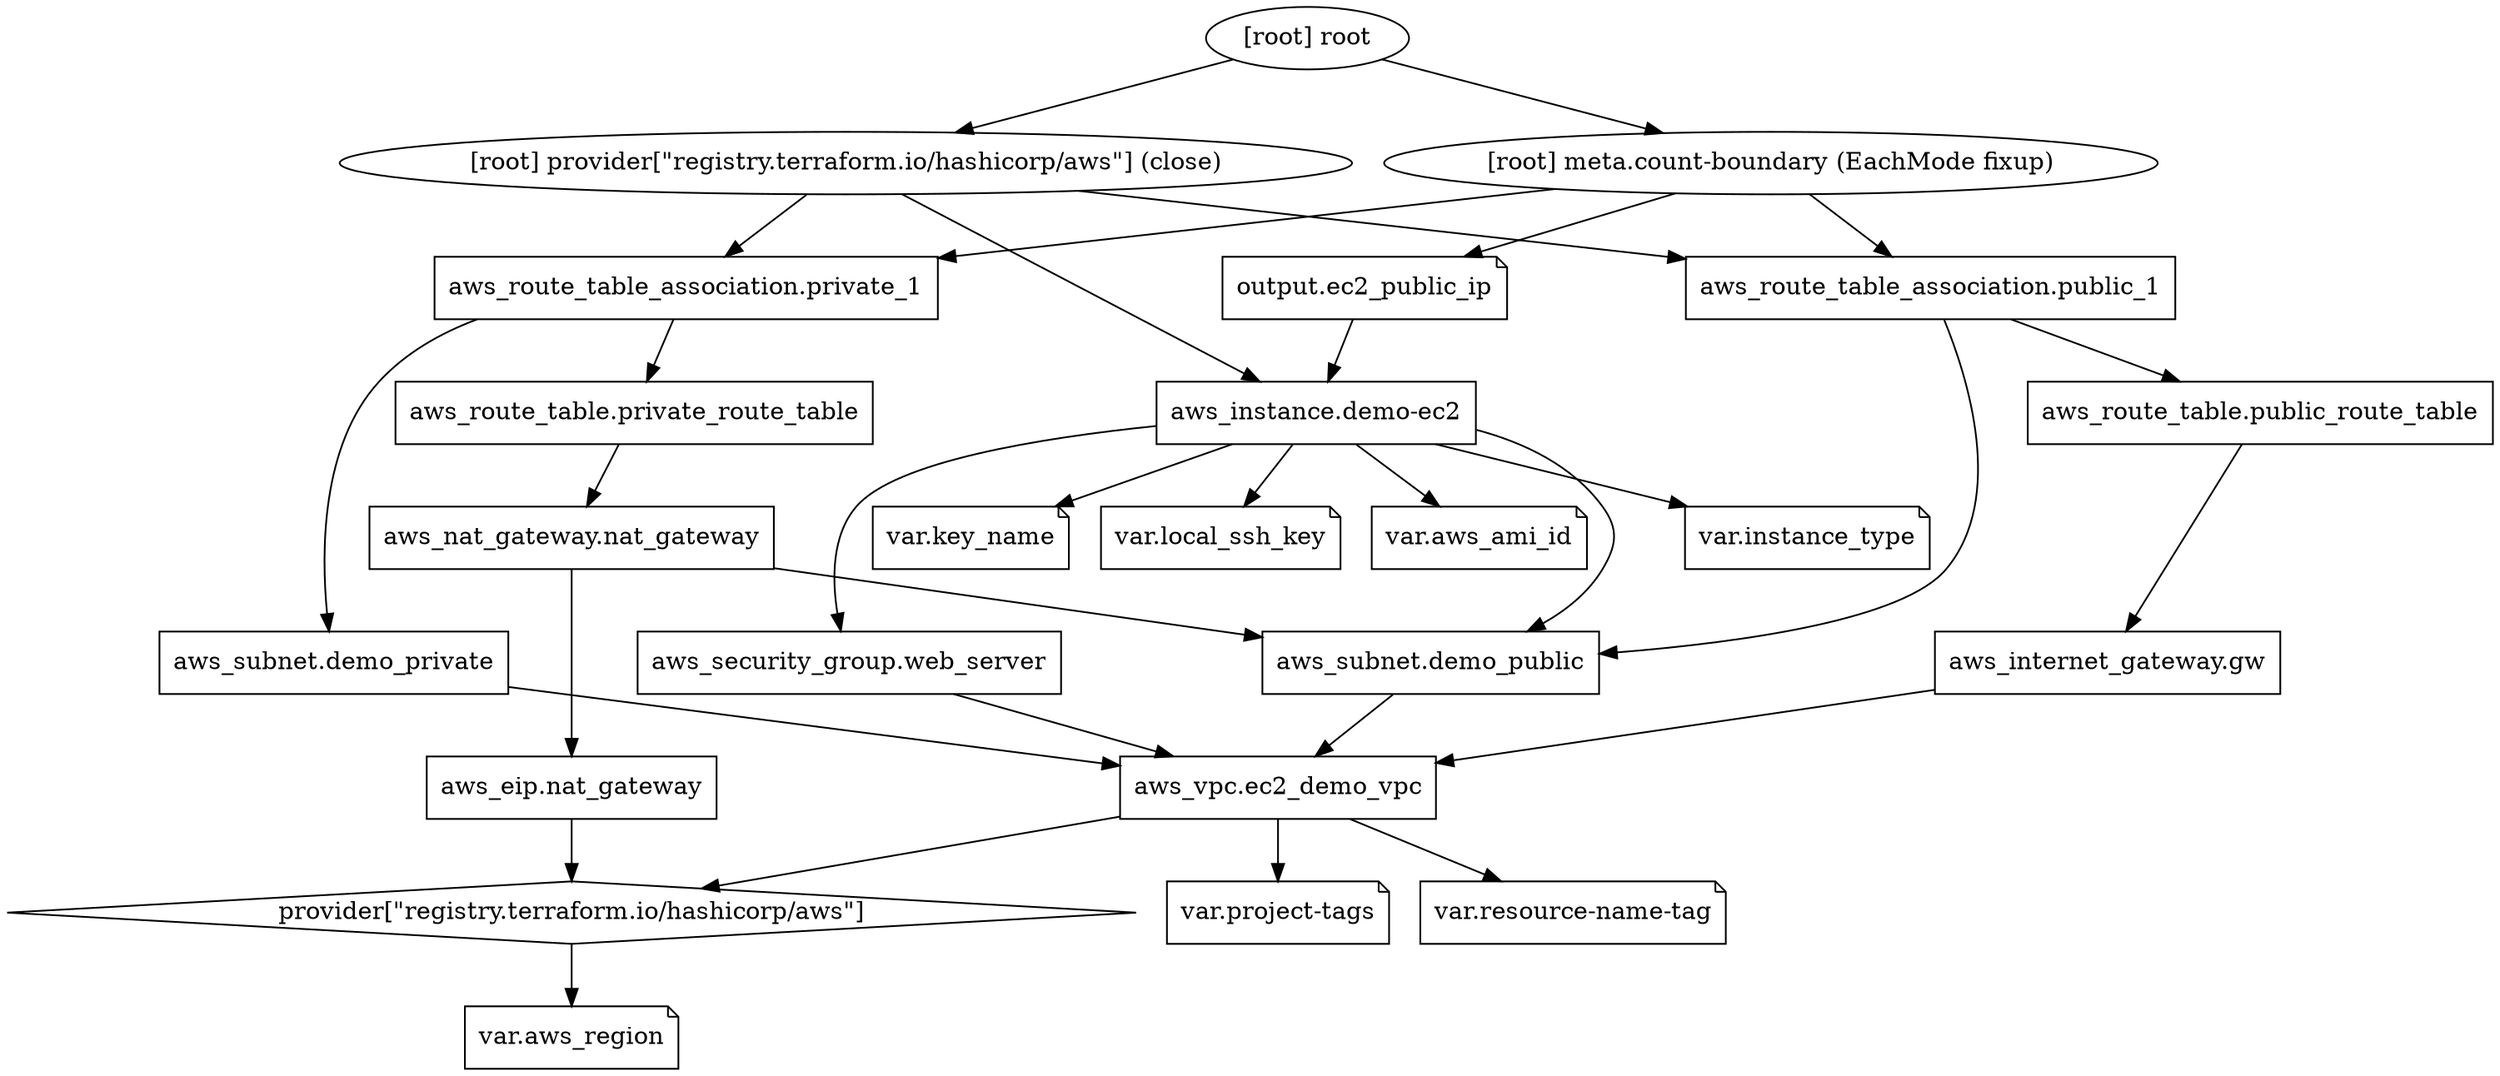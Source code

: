 digraph {
	compound = "true"
	newrank = "true"
	subgraph "root" {
		"[root] aws_eip.nat_gateway (expand)" [label = "aws_eip.nat_gateway", shape = "box"]
		"[root] aws_instance.demo-ec2 (expand)" [label = "aws_instance.demo-ec2", shape = "box"]
		"[root] aws_internet_gateway.gw (expand)" [label = "aws_internet_gateway.gw", shape = "box"]
		"[root] aws_nat_gateway.nat_gateway (expand)" [label = "aws_nat_gateway.nat_gateway", shape = "box"]
		"[root] aws_route_table.private_route_table (expand)" [label = "aws_route_table.private_route_table", shape = "box"]
		"[root] aws_route_table.public_route_table (expand)" [label = "aws_route_table.public_route_table", shape = "box"]
		"[root] aws_route_table_association.private_1 (expand)" [label = "aws_route_table_association.private_1", shape = "box"]
		"[root] aws_route_table_association.public_1 (expand)" [label = "aws_route_table_association.public_1", shape = "box"]
		"[root] aws_security_group.web_server (expand)" [label = "aws_security_group.web_server", shape = "box"]
		"[root] aws_subnet.demo_private (expand)" [label = "aws_subnet.demo_private", shape = "box"]
		"[root] aws_subnet.demo_public (expand)" [label = "aws_subnet.demo_public", shape = "box"]
		"[root] aws_vpc.ec2_demo_vpc (expand)" [label = "aws_vpc.ec2_demo_vpc", shape = "box"]
		"[root] output.ec2_public_ip" [label = "output.ec2_public_ip", shape = "note"]
		"[root] provider[\"registry.terraform.io/hashicorp/aws\"]" [label = "provider[\"registry.terraform.io/hashicorp/aws\"]", shape = "diamond"]
		"[root] var.aws_ami_id" [label = "var.aws_ami_id", shape = "note"]
		"[root] var.aws_region" [label = "var.aws_region", shape = "note"]
		"[root] var.instance_type" [label = "var.instance_type", shape = "note"]
		"[root] var.key_name" [label = "var.key_name", shape = "note"]
		"[root] var.local_ssh_key" [label = "var.local_ssh_key", shape = "note"]
		"[root] var.project-tags" [label = "var.project-tags", shape = "note"]
		"[root] var.resource-name-tag" [label = "var.resource-name-tag", shape = "note"]
		"[root] aws_eip.nat_gateway (expand)" -> "[root] provider[\"registry.terraform.io/hashicorp/aws\"]"
		"[root] aws_instance.demo-ec2 (expand)" -> "[root] aws_security_group.web_server (expand)"
		"[root] aws_instance.demo-ec2 (expand)" -> "[root] aws_subnet.demo_public (expand)"
		"[root] aws_instance.demo-ec2 (expand)" -> "[root] var.aws_ami_id"
		"[root] aws_instance.demo-ec2 (expand)" -> "[root] var.instance_type"
		"[root] aws_instance.demo-ec2 (expand)" -> "[root] var.key_name"
		"[root] aws_instance.demo-ec2 (expand)" -> "[root] var.local_ssh_key"
		"[root] aws_internet_gateway.gw (expand)" -> "[root] aws_vpc.ec2_demo_vpc (expand)"
		"[root] aws_nat_gateway.nat_gateway (expand)" -> "[root] aws_eip.nat_gateway (expand)"
		"[root] aws_nat_gateway.nat_gateway (expand)" -> "[root] aws_subnet.demo_public (expand)"
		"[root] aws_route_table.private_route_table (expand)" -> "[root] aws_nat_gateway.nat_gateway (expand)"
		"[root] aws_route_table.public_route_table (expand)" -> "[root] aws_internet_gateway.gw (expand)"
		"[root] aws_route_table_association.private_1 (expand)" -> "[root] aws_route_table.private_route_table (expand)"
		"[root] aws_route_table_association.private_1 (expand)" -> "[root] aws_subnet.demo_private (expand)"
		"[root] aws_route_table_association.public_1 (expand)" -> "[root] aws_route_table.public_route_table (expand)"
		"[root] aws_route_table_association.public_1 (expand)" -> "[root] aws_subnet.demo_public (expand)"
		"[root] aws_security_group.web_server (expand)" -> "[root] aws_vpc.ec2_demo_vpc (expand)"
		"[root] aws_subnet.demo_private (expand)" -> "[root] aws_vpc.ec2_demo_vpc (expand)"
		"[root] aws_subnet.demo_public (expand)" -> "[root] aws_vpc.ec2_demo_vpc (expand)"
		"[root] aws_vpc.ec2_demo_vpc (expand)" -> "[root] provider[\"registry.terraform.io/hashicorp/aws\"]"
		"[root] aws_vpc.ec2_demo_vpc (expand)" -> "[root] var.project-tags"
		"[root] aws_vpc.ec2_demo_vpc (expand)" -> "[root] var.resource-name-tag"
		"[root] meta.count-boundary (EachMode fixup)" -> "[root] aws_route_table_association.private_1 (expand)"
		"[root] meta.count-boundary (EachMode fixup)" -> "[root] aws_route_table_association.public_1 (expand)"
		"[root] meta.count-boundary (EachMode fixup)" -> "[root] output.ec2_public_ip"
		"[root] output.ec2_public_ip" -> "[root] aws_instance.demo-ec2 (expand)"
		"[root] provider[\"registry.terraform.io/hashicorp/aws\"] (close)" -> "[root] aws_instance.demo-ec2 (expand)"
		"[root] provider[\"registry.terraform.io/hashicorp/aws\"] (close)" -> "[root] aws_route_table_association.private_1 (expand)"
		"[root] provider[\"registry.terraform.io/hashicorp/aws\"] (close)" -> "[root] aws_route_table_association.public_1 (expand)"
		"[root] provider[\"registry.terraform.io/hashicorp/aws\"]" -> "[root] var.aws_region"
		"[root] root" -> "[root] meta.count-boundary (EachMode fixup)"
		"[root] root" -> "[root] provider[\"registry.terraform.io/hashicorp/aws\"] (close)"
	}
}

